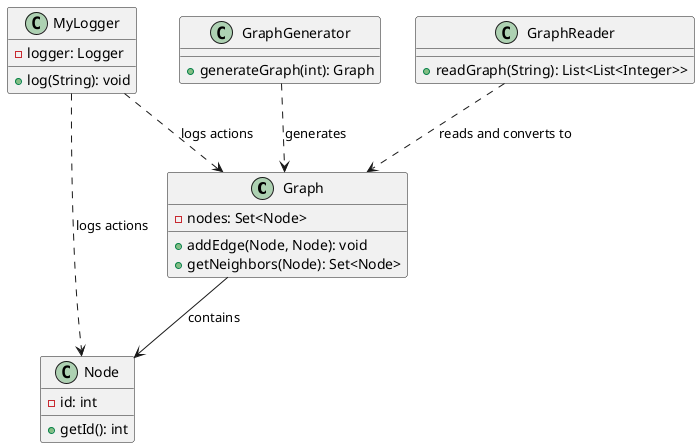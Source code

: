 @startuml

class Graph {
    -nodes: Set<Node>
    +addEdge(Node, Node): void
    +getNeighbors(Node): Set<Node>
}

class Node {
    -id: int
    +getId(): int
}

class GraphGenerator {
    +generateGraph(int): Graph
}

class GraphReader {
    +readGraph(String): List<List<Integer>>
}

class MyLogger {
    -logger: Logger
    +log(String): void
}

Graph --> Node : contains
GraphGenerator ..> Graph : generates
GraphReader ..> Graph : reads and converts to
MyLogger ..> Graph : logs actions
MyLogger ..> Node : logs actions

@enduml
